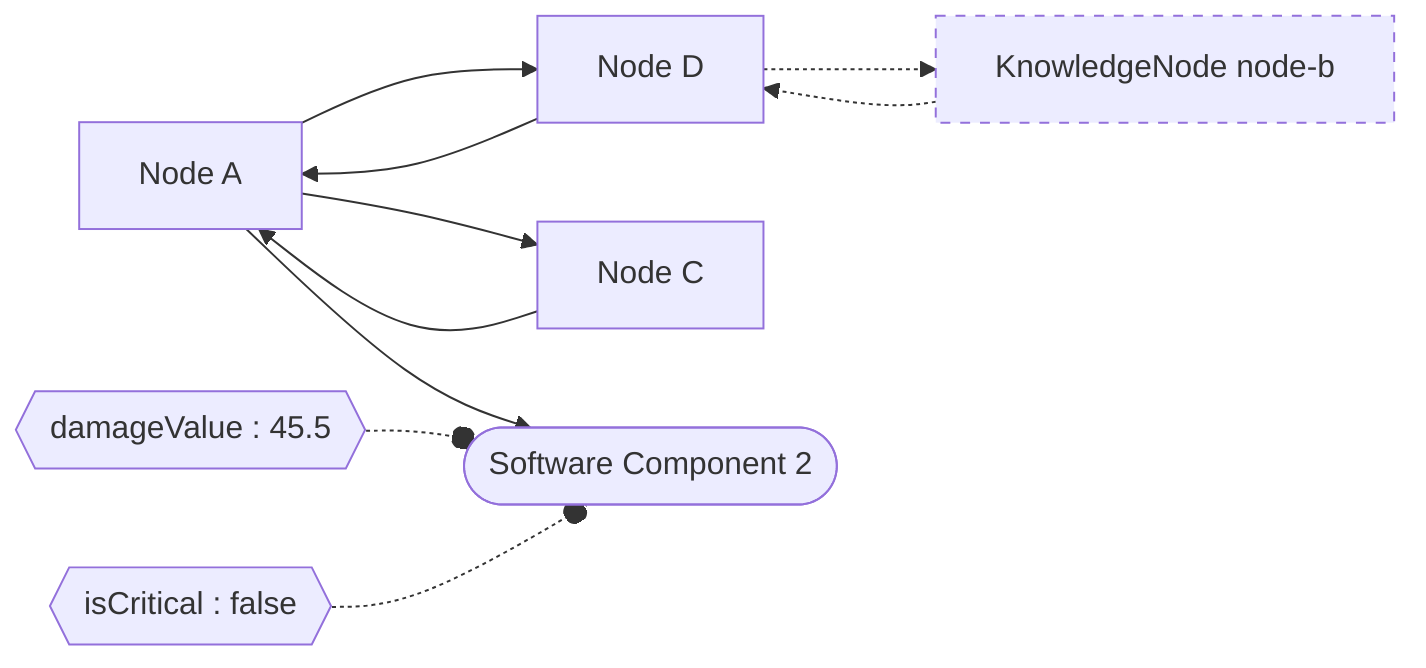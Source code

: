%% node-a
flowchart LR
	node-a[Node A]
	node-d[Node D]
	node-c[Node C]
	node-b[KnowledgeNode node-b]
	style node-b stroke-dasharray: 5 5

	node-a --> node-d
	node-d --> node-a
	node-a --> node-c
	node-c --> node-a
	node-d -.-> node-b
	node-b -.-> node-d

	software-2([Software Component 2])
	node-a --> software-2

	6f1f0254{{damageValue : 45.5}}
	6f1f0254 -.-o software-2
	a1eed597{{isCritical : false}}
	a1eed597 -.-o software-2